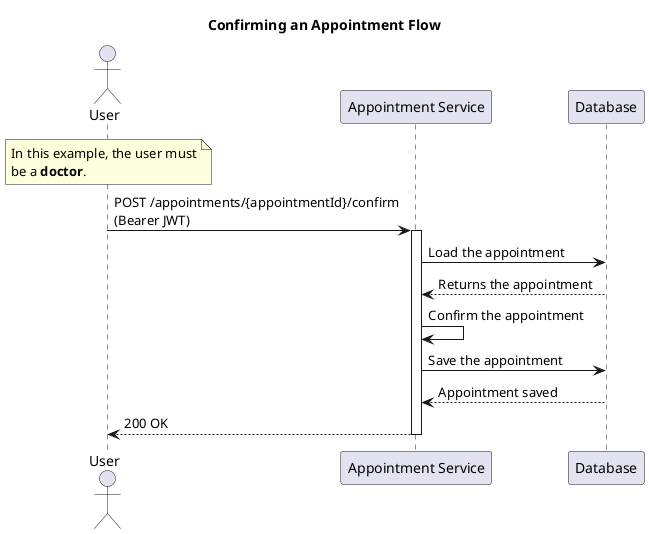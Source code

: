 @startuml confirmation_appointment

title Confirming an Appointment Flow

actor "User" as user
participant "Appointment Service" as appointment_service
participant "Database" as database

note over user
In this example, the user must
be a **doctor**.
end note

user -> appointment_service: POST /appointments/{appointmentId}/confirm\n(Bearer JWT)

activate appointment_service
appointment_service -> database: Load the appointment
database --> appointment_service: Returns the appointment
appointment_service -> appointment_service: Confirm the appointment
appointment_service -> database: Save the appointment
database --> appointment_service: Appointment saved
appointment_service --> user: 200 OK
deactivate appointment_service


@enduml